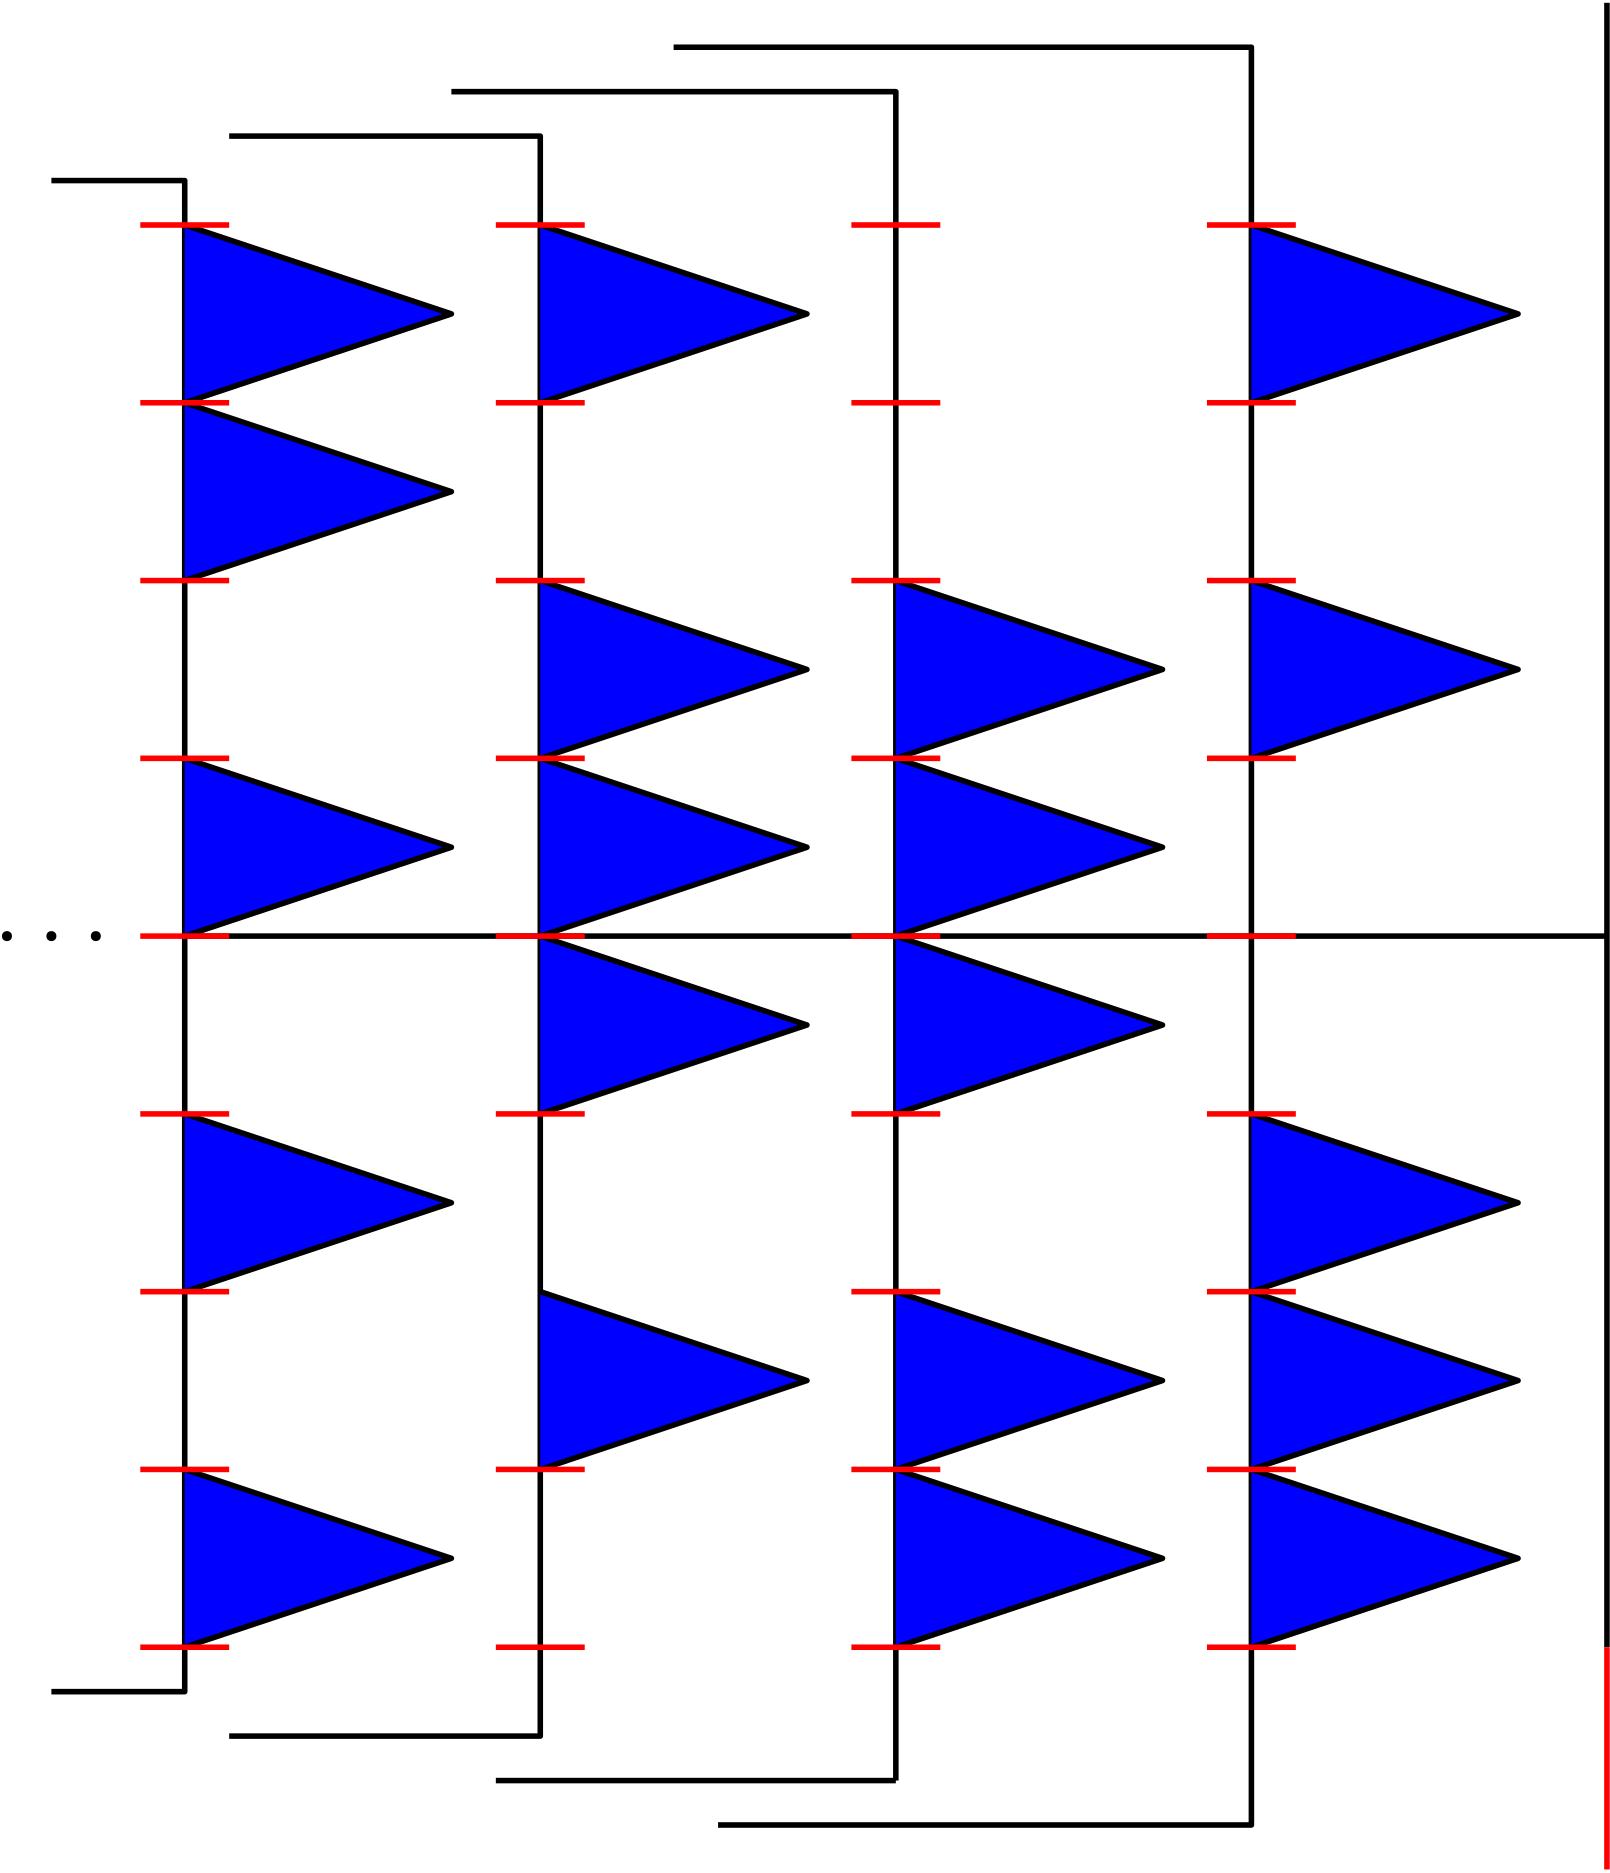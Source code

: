 <?xml version="1.0"?>
<!DOCTYPE ipe SYSTEM "ipe.dtd">
<ipe version="70005" creator="Ipe 7.1.4">
<info created="D:20140910202334" modified="D:20140910204917"/>
<ipestyle name="basic">
<symbol name="arrow/arc(spx)">
<path stroke="sym-stroke" fill="sym-stroke" pen="sym-pen">
0 0 m
-1 0.333 l
-1 -0.333 l
h
</path>
</symbol>
<symbol name="arrow/farc(spx)">
<path stroke="sym-stroke" fill="white" pen="sym-pen">
0 0 m
-1 0.333 l
-1 -0.333 l
h
</path>
</symbol>
<symbol name="mark/circle(sx)" transformations="translations">
<path fill="sym-stroke">
0.6 0 0 0.6 0 0 e
0.4 0 0 0.4 0 0 e
</path>
</symbol>
<symbol name="mark/disk(sx)" transformations="translations">
<path fill="sym-stroke">
0.6 0 0 0.6 0 0 e
</path>
</symbol>
<symbol name="mark/fdisk(sfx)" transformations="translations">
<group>
<path fill="sym-fill">
0.5 0 0 0.5 0 0 e
</path>
<path fill="sym-stroke" fillrule="eofill">
0.6 0 0 0.6 0 0 e
0.4 0 0 0.4 0 0 e
</path>
</group>
</symbol>
<symbol name="mark/box(sx)" transformations="translations">
<path fill="sym-stroke" fillrule="eofill">
-0.6 -0.6 m
0.6 -0.6 l
0.6 0.6 l
-0.6 0.6 l
h
-0.4 -0.4 m
0.4 -0.4 l
0.4 0.4 l
-0.4 0.4 l
h
</path>
</symbol>
<symbol name="mark/square(sx)" transformations="translations">
<path fill="sym-stroke">
-0.6 -0.6 m
0.6 -0.6 l
0.6 0.6 l
-0.6 0.6 l
h
</path>
</symbol>
<symbol name="mark/fsquare(sfx)" transformations="translations">
<group>
<path fill="sym-fill">
-0.5 -0.5 m
0.5 -0.5 l
0.5 0.5 l
-0.5 0.5 l
h
</path>
<path fill="sym-stroke" fillrule="eofill">
-0.6 -0.6 m
0.6 -0.6 l
0.6 0.6 l
-0.6 0.6 l
h
-0.4 -0.4 m
0.4 -0.4 l
0.4 0.4 l
-0.4 0.4 l
h
</path>
</group>
</symbol>
<symbol name="mark/cross(sx)" transformations="translations">
<group>
<path fill="sym-stroke">
-0.43 -0.57 m
0.57 0.43 l
0.43 0.57 l
-0.57 -0.43 l
h
</path>
<path fill="sym-stroke">
-0.43 0.57 m
0.57 -0.43 l
0.43 -0.57 l
-0.57 0.43 l
h
</path>
</group>
</symbol>
<symbol name="arrow/fnormal(spx)">
<path stroke="sym-stroke" fill="white" pen="sym-pen">
0 0 m
-1 0.333 l
-1 -0.333 l
h
</path>
</symbol>
<symbol name="arrow/pointed(spx)">
<path stroke="sym-stroke" fill="sym-stroke" pen="sym-pen">
0 0 m
-1 0.333 l
-0.8 0 l
-1 -0.333 l
h
</path>
</symbol>
<symbol name="arrow/fpointed(spx)">
<path stroke="sym-stroke" fill="white" pen="sym-pen">
0 0 m
-1 0.333 l
-0.8 0 l
-1 -0.333 l
h
</path>
</symbol>
<symbol name="arrow/linear(spx)">
<path stroke="sym-stroke" pen="sym-pen">
-1 0.333 m
0 0 l
-1 -0.333 l
</path>
</symbol>
<symbol name="arrow/fdouble(spx)">
<path stroke="sym-stroke" fill="white" pen="sym-pen">
0 0 m
-1 0.333 l
-1 -0.333 l
h
-1 0 m
-2 0.333 l
-2 -0.333 l
h
</path>
</symbol>
<symbol name="arrow/double(spx)">
<path stroke="sym-stroke" fill="sym-stroke" pen="sym-pen">
0 0 m
-1 0.333 l
-1 -0.333 l
h
-1 0 m
-2 0.333 l
-2 -0.333 l
h
</path>
</symbol>
<pen name="heavier" value="0.8"/>
<pen name="fat" value="1.2"/>
<pen name="ultrafat" value="2"/>
<symbolsize name="large" value="5"/>
<symbolsize name="small" value="2"/>
<symbolsize name="tiny" value="1.1"/>
<arrowsize name="large" value="10"/>
<arrowsize name="small" value="5"/>
<arrowsize name="tiny" value="3"/>
<color name="red" value="1 0 0"/>
<color name="green" value="0 1 0"/>
<color name="blue" value="0 0 1"/>
<color name="yellow" value="1 1 0"/>
<color name="orange" value="1 0.647 0"/>
<color name="gold" value="1 0.843 0"/>
<color name="purple" value="0.627 0.125 0.941"/>
<color name="gray" value="0.745"/>
<color name="brown" value="0.647 0.165 0.165"/>
<color name="navy" value="0 0 0.502"/>
<color name="pink" value="1 0.753 0.796"/>
<color name="seagreen" value="0.18 0.545 0.341"/>
<color name="turquoise" value="0.251 0.878 0.816"/>
<color name="violet" value="0.933 0.51 0.933"/>
<color name="darkblue" value="0 0 0.545"/>
<color name="darkcyan" value="0 0.545 0.545"/>
<color name="darkgray" value="0.663"/>
<color name="darkgreen" value="0 0.392 0"/>
<color name="darkmagenta" value="0.545 0 0.545"/>
<color name="darkorange" value="1 0.549 0"/>
<color name="darkred" value="0.545 0 0"/>
<color name="lightblue" value="0.678 0.847 0.902"/>
<color name="lightcyan" value="0.878 1 1"/>
<color name="lightgray" value="0.827"/>
<color name="lightgreen" value="0.565 0.933 0.565"/>
<color name="lightyellow" value="1 1 0.878"/>
<dashstyle name="dashed" value="[4] 0"/>
<dashstyle name="dotted" value="[1 3] 0"/>
<dashstyle name="dash dotted" value="[4 2 1 2] 0"/>
<dashstyle name="dash dot dotted" value="[4 2 1 2 1 2] 0"/>
<textsize name="large" value="\large"/>
<textsize name="Large" value="\Large"/>
<textsize name="LARGE" value="\LARGE"/>
<textsize name="huge" value="\huge"/>
<textsize name="Huge" value="\Huge"/>
<textsize name="small" value="\small"/>
<textsize name="footnote" value="\footnotesize"/>
<textsize name="tiny" value="\tiny"/>
<textstyle name="center" begin="\begin{center}" end="\end{center}"/>
<textstyle name="itemize" begin="\begin{itemize}" end="\end{itemize}"/>
<textstyle name="item" begin="\begin{itemize}\item{}" end="\end{itemize}"/>
<gridsize name="4 pts" value="4"/>
<gridsize name="8 pts (~3 mm)" value="8"/>
<gridsize name="16 pts (~6 mm)" value="16"/>
<gridsize name="32 pts (~12 mm)" value="32"/>
<gridsize name="10 pts (~3.5 mm)" value="10"/>
<gridsize name="20 pts (~7 mm)" value="20"/>
<gridsize name="14 pts (~5 mm)" value="14"/>
<gridsize name="28 pts (~10 mm)" value="28"/>
<gridsize name="56 pts (~20 mm)" value="56"/>
<anglesize name="90 deg" value="90"/>
<anglesize name="60 deg" value="60"/>
<anglesize name="45 deg" value="45"/>
<anglesize name="30 deg" value="30"/>
<anglesize name="22.5 deg" value="22.5"/>
<tiling name="falling" angle="-60" step="4" width="1"/>
<tiling name="rising" angle="30" step="4" width="1"/>
</ipestyle>
<page>
<layer name="alpha"/>
<view layers="alpha" active="alpha"/>
<path layer="alpha" stroke="black" pen="ultrafat">
64 768 m
64 256 l
64 256 l
</path>
<path matrix="1 0 0 1 128 0" stroke="black" pen="ultrafat">
64 768 m
64 256 l
64 256 l
</path>
<path matrix="1 0 0 1 256 0" stroke="black" pen="ultrafat">
64 768 m
64 256 l
64 256 l
</path>
<path matrix="1 0 0 1 384 0" stroke="black" pen="ultrafat">
64 768 m
64 256 l
64 256 l
</path>
<path matrix="1 0 0 1 512 0" stroke="black" pen="ultrafat">
64 768 m
64 256 l
64 256 l
</path>
<path stroke="black" pen="ultrafat">
64 512 m
576 512 l
</path>
<path stroke="black" fill="blue" pen="ultrafat">
64 768 m
160 736 l
64 704 l
</path>
<path matrix="1 0 0 1 0 -64" stroke="black" fill="blue" pen="ultrafat">
64 768 m
160 736 l
64 704 l
</path>
<path matrix="1 0 0 1 0 -192" stroke="black" fill="blue" pen="ultrafat">
64 768 m
160 736 l
64 704 l
</path>
<path matrix="1 0 0 1 0 -320" stroke="black" fill="blue" pen="ultrafat">
64 768 m
160 736 l
64 704 l
</path>
<path matrix="1 0 0 1 0 -448" stroke="black" fill="blue" pen="ultrafat">
64 768 m
160 736 l
64 704 l
</path>
<path matrix="1 0 0 1 128 0" stroke="black" fill="blue" pen="ultrafat">
64 768 m
160 736 l
64 704 l
</path>
<path matrix="1 0 0 1 128 -128" stroke="black" fill="blue" pen="ultrafat">
64 768 m
160 736 l
64 704 l
</path>
<path matrix="1 0 0 1 128 -192" stroke="black" fill="blue" pen="ultrafat">
64 768 m
160 736 l
64 704 l
</path>
<path matrix="1 0 0 1 128 -256" stroke="black" fill="blue" pen="ultrafat">
64 768 m
160 736 l
64 704 l
</path>
<path matrix="1 0 0 1 128 -384" stroke="black" fill="blue" pen="ultrafat">
64 768 m
160 736 l
64 704 l
</path>
<path matrix="1 0 0 1 256 -128" stroke="black" fill="blue" pen="ultrafat">
64 768 m
160 736 l
64 704 l
</path>
<path matrix="1 0 0 1 256 -192" stroke="black" fill="blue" pen="ultrafat">
64 768 m
160 736 l
64 704 l
</path>
<path matrix="1 0 0 1 256 -384" stroke="black" fill="blue" pen="ultrafat">
64 768 m
160 736 l
64 704 l
</path>
<path matrix="1 0 0 1 256 -448" stroke="black" fill="blue" pen="ultrafat">
64 768 m
160 736 l
64 704 l
</path>
<path matrix="1 0 0 1 256 -256" stroke="black" fill="blue" pen="ultrafat">
64 768 m
160 736 l
64 704 l
</path>
<path matrix="1 0 0 1 384 -320" stroke="black" fill="blue" pen="ultrafat">
64 768 m
160 736 l
64 704 l
</path>
<path matrix="1 0 0 1 384 -384" stroke="black" fill="blue" pen="ultrafat">
64 768 m
160 736 l
64 704 l
</path>
<path matrix="1 0 0 1 384 -448" stroke="black" fill="blue" pen="ultrafat">
64 768 m
160 736 l
64 704 l
</path>
<path matrix="1 0 0 1 384 0" stroke="black" fill="blue" pen="ultrafat">
64 768 m
160 736 l
64 704 l
</path>
<path matrix="1 0 0 1 384 -128" stroke="black" fill="blue" pen="ultrafat">
64 768 m
160 736 l
64 704 l
</path>
<path stroke="black" pen="ultrafat">
64 768 m
64 784 l
16 784 l
</path>
<path stroke="black" pen="ultrafat">
192 768 m
192 800 l
80 800 l
</path>
<path stroke="black" pen="ultrafat">
320 768 m
320 816 l
160 816 l
</path>
<path stroke="black" pen="ultrafat">
448 768 m
448 832 l
240 832 l
</path>
<path stroke="black" pen="ultrafat">
576 768 m
576 848 l
</path>
<path stroke="black" pen="ultrafat">
64 256 m
64 240 l
16 240 l
</path>
<path stroke="black" pen="ultrafat">
192 256 m
192 224 l
80 224 l
</path>
<path stroke="black" pen="ultrafat">
320 256 m
320 208 l
</path>
<path stroke="black" pen="ultrafat">
320 208 m
176 208 l
</path>
<path stroke="black" pen="ultrafat">
448 256 m
448 192 l
256 192 l
</path>
<path stroke="red" pen="ultrafat">
576 256 m
576 176 l
</path>
<path stroke="red" pen="ultrafat">
48 768 m
80 768 l
</path>
<path stroke="red" pen="ultrafat">
48 704 m
80 704 l
</path>
<path stroke="red" pen="ultrafat">
48 640 m
80 640 l
</path>
<path stroke="red" pen="ultrafat">
48 576 m
80 576 l
</path>
<path stroke="red" pen="ultrafat">
48 512 m
80 512 l
</path>
<path stroke="red" pen="ultrafat">
48 448 m
80 448 l
</path>
<path stroke="red" pen="ultrafat">
48 384 m
80 384 l
</path>
<path stroke="red" pen="ultrafat">
48 320 m
80 320 l
</path>
<path stroke="red" pen="ultrafat">
48 256 m
80 256 l
</path>
<path stroke="red" pen="ultrafat">
176 768 m
208 768 l
</path>
<path stroke="red" pen="ultrafat">
176 704 m
208 704 l
</path>
<path stroke="red" pen="ultrafat">
176 640 m
208 640 l
</path>
<path stroke="red" pen="ultrafat">
176 576 m
208 576 l
</path>
<path stroke="red" pen="ultrafat">
176 512 m
208 512 l
</path>
<path stroke="red" pen="ultrafat">
176 448 m
208 448 l
</path>
<path stroke="red" pen="ultrafat">
176 320 m
208 320 l
</path>
<path stroke="red" pen="ultrafat">
176 256 m
208 256 l
</path>
<path stroke="red" pen="ultrafat">
304 768 m
336 768 l
</path>
<path stroke="red" pen="ultrafat">
304 704 m
336 704 l
</path>
<path stroke="red" pen="ultrafat">
304 640 m
336 640 l
</path>
<path stroke="red" pen="ultrafat">
304 576 m
336 576 l
</path>
<path stroke="red" pen="ultrafat">
304 512 m
336 512 l
</path>
<path stroke="red" pen="ultrafat">
304 448 m
336 448 l
</path>
<path stroke="red" pen="ultrafat">
304 384 m
336 384 l
</path>
<path stroke="red" pen="ultrafat">
304 320 m
336 320 l
</path>
<path stroke="red" pen="ultrafat">
304 256 m
336 256 l
</path>
<path stroke="red" pen="ultrafat">
432 256 m
464 256 l
</path>
<path stroke="red" pen="ultrafat">
432 320 m
464 320 l
</path>
<path stroke="red" pen="ultrafat">
432 384 m
464 384 l
</path>
<path stroke="red" pen="ultrafat">
432 448 m
464 448 l
</path>
<path stroke="red" pen="ultrafat">
432 512 m
464 512 l
</path>
<path stroke="red" pen="ultrafat">
432 576 m
464 576 l
</path>
<path stroke="red" pen="ultrafat">
432 640 m
464 640 l
</path>
<path stroke="red" pen="ultrafat">
432 704 m
464 704 l
</path>
<path stroke="red" pen="ultrafat">
432 768 m
464 768 l
</path>
<use name="mark/disk(sx)" pos="32 512" size="normal" stroke="black"/>
<use name="mark/disk(sx)" pos="16 512" size="normal" stroke="black"/>
<use name="mark/disk(sx)" pos="0 512" size="normal" stroke="black"/>
</page>
</ipe>
